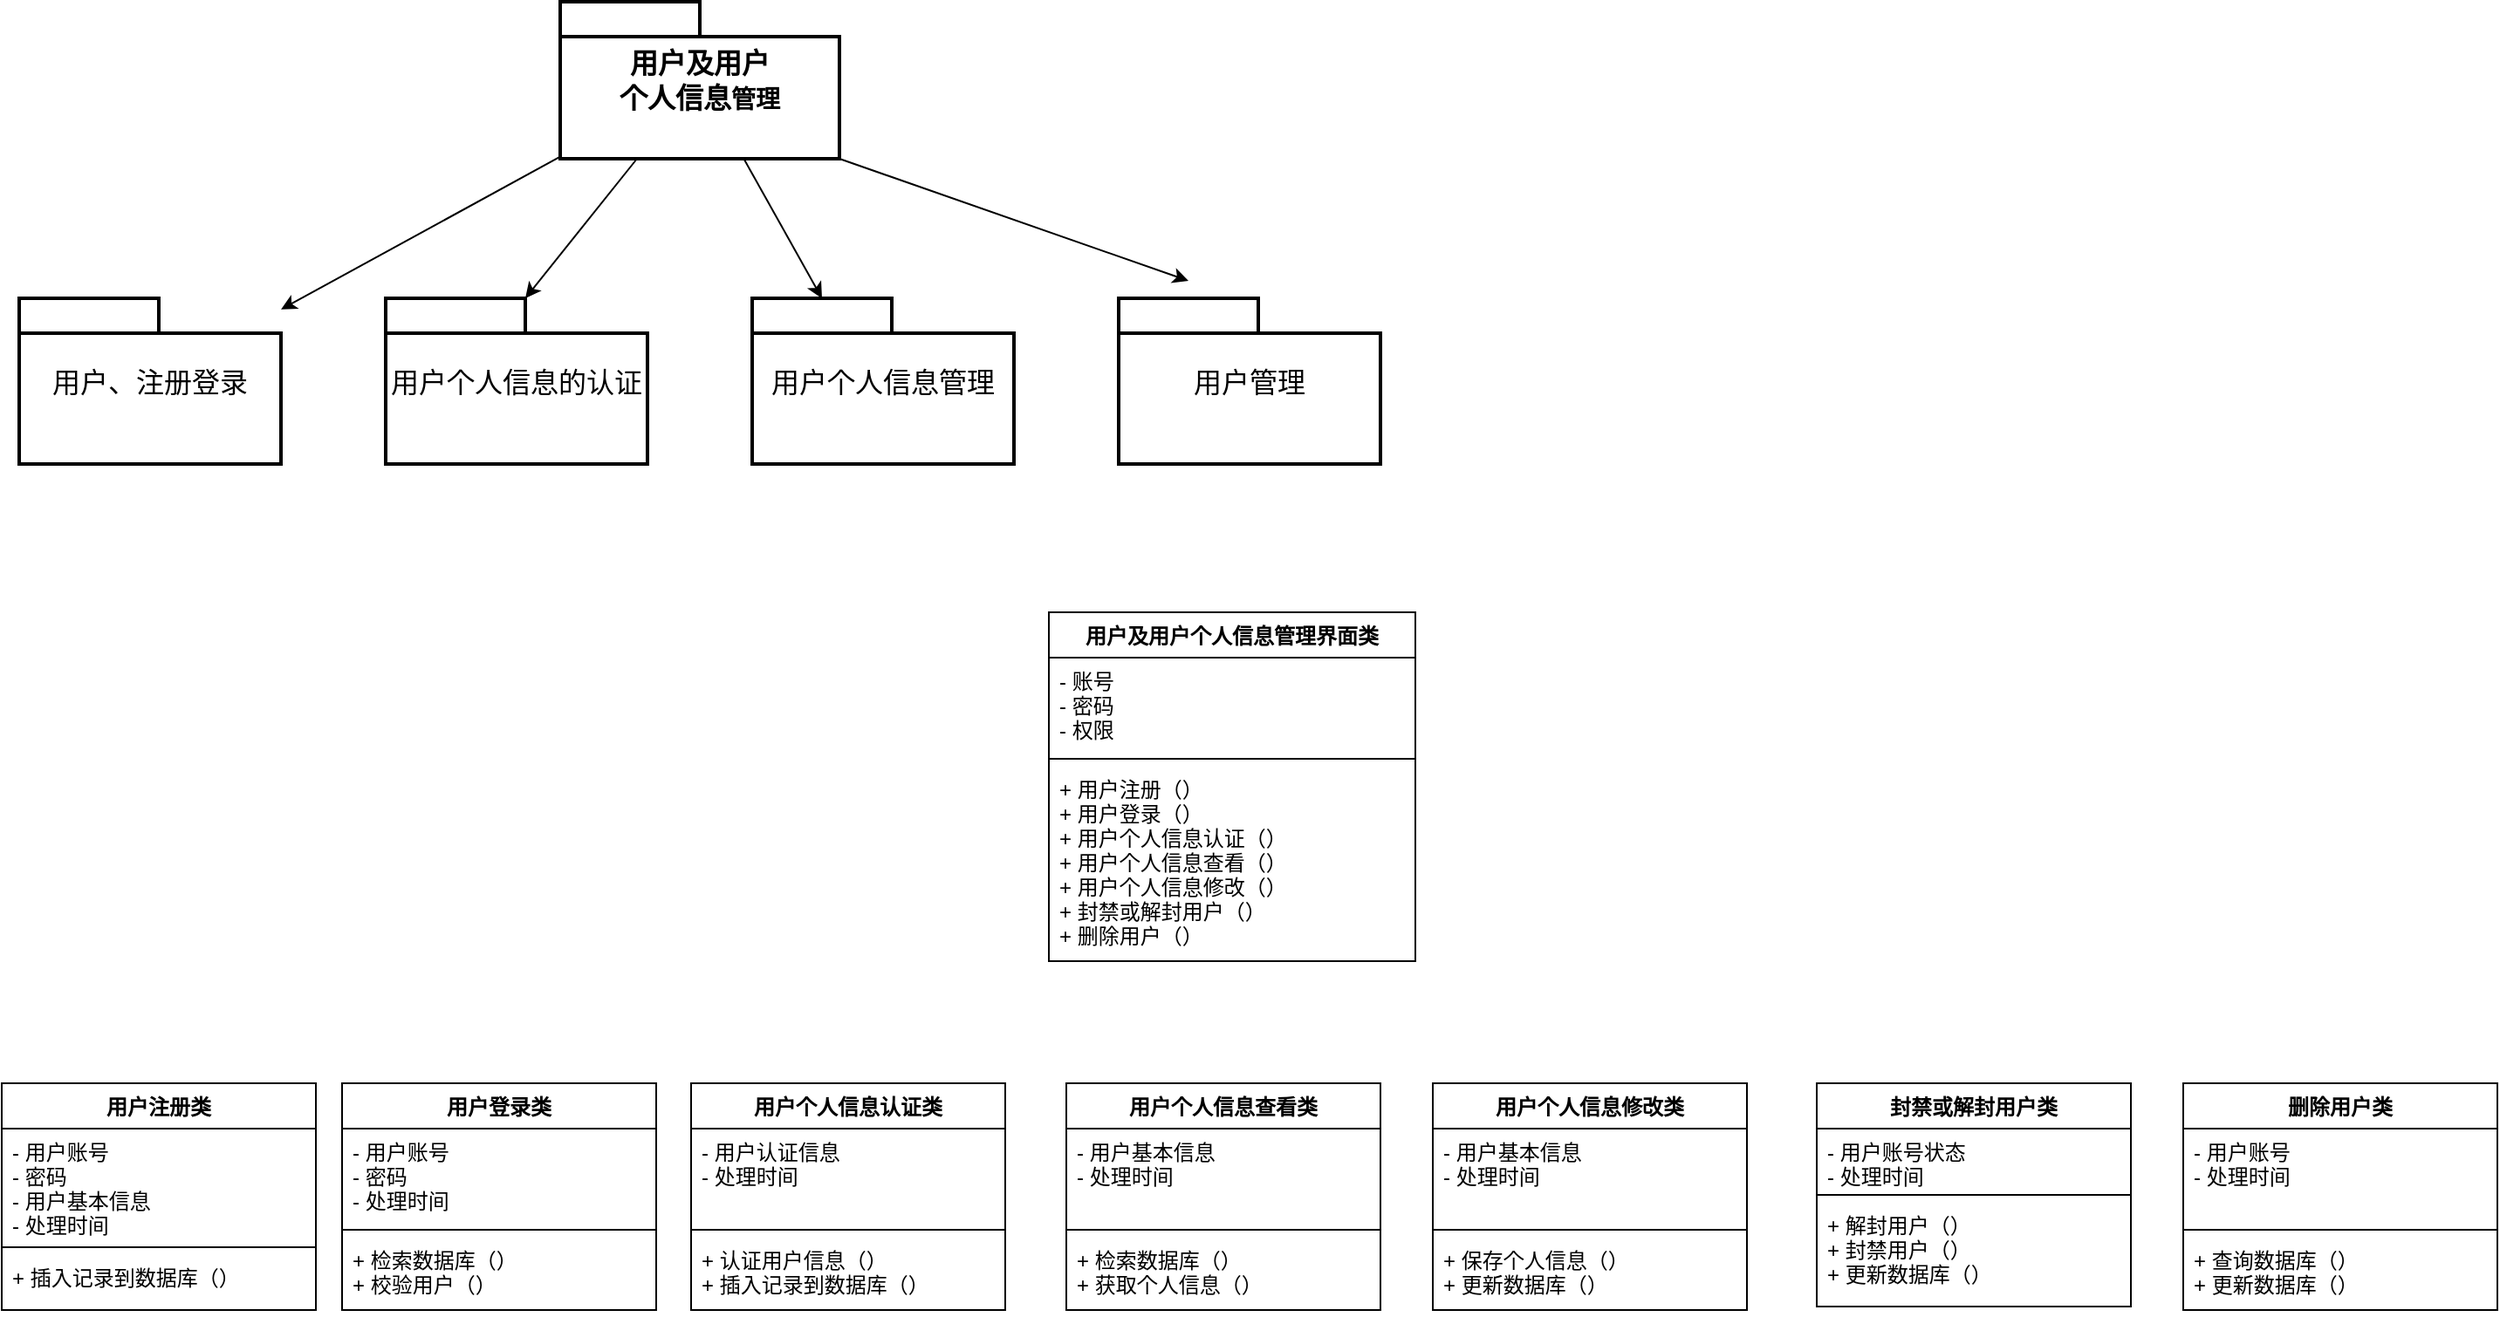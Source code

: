 <mxfile version="16.5.6" type="github">
  <diagram name="Page-1" id="929967ad-93f9-6ef4-fab6-5d389245f69c">
    <mxGraphModel dx="1647" dy="644" grid="1" gridSize="10" guides="1" tooltips="1" connect="1" arrows="1" fold="1" page="1" pageScale="1.5" pageWidth="1169" pageHeight="826" background="none" math="0" shadow="0">
      <root>
        <mxCell id="0" style=";html=1;" />
        <mxCell id="1" style=";html=1;" parent="0" />
        <mxCell id="5Co2nC2he4PfOPCk9Vea-6" value="" style="rounded=0;orthogonalLoop=1;jettySize=auto;html=1;" parent="1" source="5Co2nC2he4PfOPCk9Vea-2" target="5Co2nC2he4PfOPCk9Vea-5" edge="1">
          <mxGeometry relative="1" as="geometry" />
        </mxCell>
        <mxCell id="5Co2nC2he4PfOPCk9Vea-11" style="edgeStyle=none;rounded=0;orthogonalLoop=1;jettySize=auto;html=1;entryX=0;entryY=0;entryDx=40;entryDy=0;entryPerimeter=0;fontSize=16;" parent="1" source="5Co2nC2he4PfOPCk9Vea-2" target="5Co2nC2he4PfOPCk9Vea-9" edge="1">
          <mxGeometry relative="1" as="geometry" />
        </mxCell>
        <mxCell id="5Co2nC2he4PfOPCk9Vea-13" style="edgeStyle=none;rounded=0;orthogonalLoop=1;jettySize=auto;html=1;entryX=0;entryY=0;entryDx=80;entryDy=0;entryPerimeter=0;fontSize=16;" parent="1" source="5Co2nC2he4PfOPCk9Vea-2" target="5Co2nC2he4PfOPCk9Vea-8" edge="1">
          <mxGeometry relative="1" as="geometry" />
        </mxCell>
        <mxCell id="yVChN6YqRANQ0ooUMzuW-2" style="rounded=0;orthogonalLoop=1;jettySize=auto;html=1;exitX=0;exitY=0;exitDx=160;exitDy=90;exitPerimeter=0;" edge="1" parent="1" source="5Co2nC2he4PfOPCk9Vea-2">
          <mxGeometry relative="1" as="geometry">
            <mxPoint x="720" y="520" as="targetPoint" />
          </mxGeometry>
        </mxCell>
        <mxCell id="5Co2nC2he4PfOPCk9Vea-2" value="&lt;span style=&quot;font-weight: 700 ; font-size: 12pt&quot;&gt;用户&lt;/span&gt;&lt;span style=&quot;font-weight: 700 ; font-size: 12pt&quot;&gt;及用&lt;/span&gt;&lt;span style=&quot;font-weight: 700 ; font-size: 12pt&quot;&gt;户&lt;br&gt;个人&lt;/span&gt;&lt;span style=&quot;font-weight: 700 ; font-size: 12pt&quot;&gt;信息&lt;/span&gt;&lt;span style=&quot;font-weight: 700 ; font-size: 10.5pt&quot;&gt;管理&lt;/span&gt;" style="shape=folder;tabWidth=80;tabHeight=20;tabPosition=left;strokeWidth=2;html=1;whiteSpace=wrap;align=center;" parent="1" vertex="1">
          <mxGeometry x="360" y="360" width="160" height="90" as="geometry" />
        </mxCell>
        <mxCell id="5Co2nC2he4PfOPCk9Vea-5" value="&lt;p class=&quot;MsoNormal&quot;&gt;&lt;span style=&quot;font-size: 12.0pt&quot;&gt;用户、&lt;/span&gt;&lt;span style=&quot;font-size: 12.0pt&quot;&gt;注册登录&lt;/span&gt;&lt;/p&gt;" style="shape=folder;tabWidth=80;tabHeight=20;tabPosition=left;strokeWidth=2;html=1;whiteSpace=wrap;align=center;fontSize=16;" parent="1" vertex="1">
          <mxGeometry x="50" y="530" width="150" height="95" as="geometry" />
        </mxCell>
        <mxCell id="5Co2nC2he4PfOPCk9Vea-8" value="&lt;p class=&quot;MsoNormal&quot; style=&quot;font-size: 16px&quot;&gt;&lt;span style=&quot;font-size: 12pt&quot;&gt;用户&lt;/span&gt;&lt;span style=&quot;font-size: 12pt&quot;&gt;个人信息的认证&lt;/span&gt;&lt;br&gt;&lt;/p&gt;" style="shape=folder;tabWidth=80;tabHeight=20;tabPosition=left;strokeWidth=2;html=1;whiteSpace=wrap;align=center;fontSize=16;" parent="1" vertex="1">
          <mxGeometry x="260" y="530" width="150" height="95" as="geometry" />
        </mxCell>
        <mxCell id="5Co2nC2he4PfOPCk9Vea-9" value="&lt;p class=&quot;MsoNormal&quot; style=&quot;font-size: 16px&quot;&gt;&lt;span style=&quot;font-size: 12pt&quot;&gt;用户个人信息&lt;/span&gt;&lt;span style=&quot;font-size: 12pt&quot;&gt;管理&lt;/span&gt;&lt;br&gt;&lt;/p&gt;" style="shape=folder;tabWidth=80;tabHeight=20;tabPosition=left;strokeWidth=2;html=1;whiteSpace=wrap;align=center;fontSize=16;" parent="1" vertex="1">
          <mxGeometry x="470" y="530" width="150" height="95" as="geometry" />
        </mxCell>
        <mxCell id="yVChN6YqRANQ0ooUMzuW-1" value="&lt;p class=&quot;MsoNormal&quot; style=&quot;font-size: 16px&quot;&gt;&lt;span style=&quot;font-size: 12pt&quot;&gt;用户&lt;/span&gt;&lt;span style=&quot;font-size: 12pt&quot;&gt;管理&lt;/span&gt;&lt;br&gt;&lt;/p&gt;" style="shape=folder;tabWidth=80;tabHeight=20;tabPosition=left;strokeWidth=2;html=1;whiteSpace=wrap;align=center;fontSize=16;" vertex="1" parent="1">
          <mxGeometry x="680" y="530" width="150" height="95" as="geometry" />
        </mxCell>
        <mxCell id="yVChN6YqRANQ0ooUMzuW-5" value="用户及用户个人信息管理界面类" style="swimlane;fontStyle=1;align=center;verticalAlign=top;childLayout=stackLayout;horizontal=1;startSize=26;horizontalStack=0;resizeParent=1;resizeParentMax=0;resizeLast=0;collapsible=1;marginBottom=0;" vertex="1" parent="1">
          <mxGeometry x="640" y="710" width="210" height="200" as="geometry" />
        </mxCell>
        <mxCell id="yVChN6YqRANQ0ooUMzuW-6" value="- 账号&#xa;- 密码&#xa;- 权限" style="text;strokeColor=none;fillColor=none;align=left;verticalAlign=top;spacingLeft=4;spacingRight=4;overflow=hidden;rotatable=0;points=[[0,0.5],[1,0.5]];portConstraint=eastwest;" vertex="1" parent="yVChN6YqRANQ0ooUMzuW-5">
          <mxGeometry y="26" width="210" height="54" as="geometry" />
        </mxCell>
        <mxCell id="yVChN6YqRANQ0ooUMzuW-7" value="" style="line;strokeWidth=1;fillColor=none;align=left;verticalAlign=middle;spacingTop=-1;spacingLeft=3;spacingRight=3;rotatable=0;labelPosition=right;points=[];portConstraint=eastwest;" vertex="1" parent="yVChN6YqRANQ0ooUMzuW-5">
          <mxGeometry y="80" width="210" height="8" as="geometry" />
        </mxCell>
        <mxCell id="yVChN6YqRANQ0ooUMzuW-8" value="+ 用户注册（）&#xa;+ 用户登录（）&#xa;+ 用户个人信息认证（）&#xa;+ 用户个人信息查看（）&#xa;+ 用户个人信息修改（）&#xa;+ 封禁或解封用户（）&#xa;+ 删除用户（）&#xa;&#xa;&#xa;&#xa;" style="text;strokeColor=none;fillColor=none;align=left;verticalAlign=top;spacingLeft=4;spacingRight=4;overflow=hidden;rotatable=0;points=[[0,0.5],[1,0.5]];portConstraint=eastwest;" vertex="1" parent="yVChN6YqRANQ0ooUMzuW-5">
          <mxGeometry y="88" width="210" height="112" as="geometry" />
        </mxCell>
        <mxCell id="yVChN6YqRANQ0ooUMzuW-9" value="用户注册类" style="swimlane;fontStyle=1;align=center;verticalAlign=top;childLayout=stackLayout;horizontal=1;startSize=26;horizontalStack=0;resizeParent=1;resizeParentMax=0;resizeLast=0;collapsible=1;marginBottom=0;" vertex="1" parent="1">
          <mxGeometry x="40" y="980" width="180" height="130" as="geometry" />
        </mxCell>
        <mxCell id="yVChN6YqRANQ0ooUMzuW-10" value="- 用户账号&#xa;- 密码&#xa;- 用户基本信息&#xa;- 处理时间" style="text;strokeColor=none;fillColor=none;align=left;verticalAlign=top;spacingLeft=4;spacingRight=4;overflow=hidden;rotatable=0;points=[[0,0.5],[1,0.5]];portConstraint=eastwest;" vertex="1" parent="yVChN6YqRANQ0ooUMzuW-9">
          <mxGeometry y="26" width="180" height="64" as="geometry" />
        </mxCell>
        <mxCell id="yVChN6YqRANQ0ooUMzuW-11" value="" style="line;strokeWidth=1;fillColor=none;align=left;verticalAlign=middle;spacingTop=-1;spacingLeft=3;spacingRight=3;rotatable=0;labelPosition=right;points=[];portConstraint=eastwest;" vertex="1" parent="yVChN6YqRANQ0ooUMzuW-9">
          <mxGeometry y="90" width="180" height="8" as="geometry" />
        </mxCell>
        <mxCell id="yVChN6YqRANQ0ooUMzuW-12" value="+ 插入记录到数据库（）&#xa;&#xa;&#xa;" style="text;strokeColor=none;fillColor=none;align=left;verticalAlign=top;spacingLeft=4;spacingRight=4;overflow=hidden;rotatable=0;points=[[0,0.5],[1,0.5]];portConstraint=eastwest;" vertex="1" parent="yVChN6YqRANQ0ooUMzuW-9">
          <mxGeometry y="98" width="180" height="32" as="geometry" />
        </mxCell>
        <mxCell id="yVChN6YqRANQ0ooUMzuW-13" value="用户登录类" style="swimlane;fontStyle=1;align=center;verticalAlign=top;childLayout=stackLayout;horizontal=1;startSize=26;horizontalStack=0;resizeParent=1;resizeParentMax=0;resizeLast=0;collapsible=1;marginBottom=0;" vertex="1" parent="1">
          <mxGeometry x="235" y="980" width="180" height="130" as="geometry" />
        </mxCell>
        <mxCell id="yVChN6YqRANQ0ooUMzuW-14" value="- 用户账号&#xa;- 密码&#xa;- 处理时间" style="text;strokeColor=none;fillColor=none;align=left;verticalAlign=top;spacingLeft=4;spacingRight=4;overflow=hidden;rotatable=0;points=[[0,0.5],[1,0.5]];portConstraint=eastwest;" vertex="1" parent="yVChN6YqRANQ0ooUMzuW-13">
          <mxGeometry y="26" width="180" height="54" as="geometry" />
        </mxCell>
        <mxCell id="yVChN6YqRANQ0ooUMzuW-15" value="" style="line;strokeWidth=1;fillColor=none;align=left;verticalAlign=middle;spacingTop=-1;spacingLeft=3;spacingRight=3;rotatable=0;labelPosition=right;points=[];portConstraint=eastwest;" vertex="1" parent="yVChN6YqRANQ0ooUMzuW-13">
          <mxGeometry y="80" width="180" height="8" as="geometry" />
        </mxCell>
        <mxCell id="yVChN6YqRANQ0ooUMzuW-16" value="+ 检索数据库（）&#xa;+ 校验用户（）" style="text;strokeColor=none;fillColor=none;align=left;verticalAlign=top;spacingLeft=4;spacingRight=4;overflow=hidden;rotatable=0;points=[[0,0.5],[1,0.5]];portConstraint=eastwest;" vertex="1" parent="yVChN6YqRANQ0ooUMzuW-13">
          <mxGeometry y="88" width="180" height="42" as="geometry" />
        </mxCell>
        <mxCell id="yVChN6YqRANQ0ooUMzuW-17" value="用户个人信息认证类" style="swimlane;fontStyle=1;align=center;verticalAlign=top;childLayout=stackLayout;horizontal=1;startSize=26;horizontalStack=0;resizeParent=1;resizeParentMax=0;resizeLast=0;collapsible=1;marginBottom=0;" vertex="1" parent="1">
          <mxGeometry x="435" y="980" width="180" height="130" as="geometry" />
        </mxCell>
        <mxCell id="yVChN6YqRANQ0ooUMzuW-18" value="- 用户认证信息&#xa;- 处理时间" style="text;strokeColor=none;fillColor=none;align=left;verticalAlign=top;spacingLeft=4;spacingRight=4;overflow=hidden;rotatable=0;points=[[0,0.5],[1,0.5]];portConstraint=eastwest;" vertex="1" parent="yVChN6YqRANQ0ooUMzuW-17">
          <mxGeometry y="26" width="180" height="54" as="geometry" />
        </mxCell>
        <mxCell id="yVChN6YqRANQ0ooUMzuW-19" value="" style="line;strokeWidth=1;fillColor=none;align=left;verticalAlign=middle;spacingTop=-1;spacingLeft=3;spacingRight=3;rotatable=0;labelPosition=right;points=[];portConstraint=eastwest;" vertex="1" parent="yVChN6YqRANQ0ooUMzuW-17">
          <mxGeometry y="80" width="180" height="8" as="geometry" />
        </mxCell>
        <mxCell id="yVChN6YqRANQ0ooUMzuW-20" value="+ 认证用户信息（）&#xa;+ 插入记录到数据库（）" style="text;strokeColor=none;fillColor=none;align=left;verticalAlign=top;spacingLeft=4;spacingRight=4;overflow=hidden;rotatable=0;points=[[0,0.5],[1,0.5]];portConstraint=eastwest;" vertex="1" parent="yVChN6YqRANQ0ooUMzuW-17">
          <mxGeometry y="88" width="180" height="42" as="geometry" />
        </mxCell>
        <mxCell id="yVChN6YqRANQ0ooUMzuW-21" value="用户个人信息查看类" style="swimlane;fontStyle=1;align=center;verticalAlign=top;childLayout=stackLayout;horizontal=1;startSize=26;horizontalStack=0;resizeParent=1;resizeParentMax=0;resizeLast=0;collapsible=1;marginBottom=0;" vertex="1" parent="1">
          <mxGeometry x="650" y="980" width="180" height="130" as="geometry" />
        </mxCell>
        <mxCell id="yVChN6YqRANQ0ooUMzuW-22" value="- 用户基本信息&#xa;- 处理时间" style="text;strokeColor=none;fillColor=none;align=left;verticalAlign=top;spacingLeft=4;spacingRight=4;overflow=hidden;rotatable=0;points=[[0,0.5],[1,0.5]];portConstraint=eastwest;" vertex="1" parent="yVChN6YqRANQ0ooUMzuW-21">
          <mxGeometry y="26" width="180" height="54" as="geometry" />
        </mxCell>
        <mxCell id="yVChN6YqRANQ0ooUMzuW-23" value="" style="line;strokeWidth=1;fillColor=none;align=left;verticalAlign=middle;spacingTop=-1;spacingLeft=3;spacingRight=3;rotatable=0;labelPosition=right;points=[];portConstraint=eastwest;" vertex="1" parent="yVChN6YqRANQ0ooUMzuW-21">
          <mxGeometry y="80" width="180" height="8" as="geometry" />
        </mxCell>
        <mxCell id="yVChN6YqRANQ0ooUMzuW-24" value="+ 检索数据库（）&#xa;+ 获取个人信息（）" style="text;strokeColor=none;fillColor=none;align=left;verticalAlign=top;spacingLeft=4;spacingRight=4;overflow=hidden;rotatable=0;points=[[0,0.5],[1,0.5]];portConstraint=eastwest;" vertex="1" parent="yVChN6YqRANQ0ooUMzuW-21">
          <mxGeometry y="88" width="180" height="42" as="geometry" />
        </mxCell>
        <mxCell id="yVChN6YqRANQ0ooUMzuW-25" value="用户个人信息修改类" style="swimlane;fontStyle=1;align=center;verticalAlign=top;childLayout=stackLayout;horizontal=1;startSize=26;horizontalStack=0;resizeParent=1;resizeParentMax=0;resizeLast=0;collapsible=1;marginBottom=0;" vertex="1" parent="1">
          <mxGeometry x="860" y="980" width="180" height="130" as="geometry" />
        </mxCell>
        <mxCell id="yVChN6YqRANQ0ooUMzuW-26" value="- 用户基本信息&#xa;- 处理时间" style="text;strokeColor=none;fillColor=none;align=left;verticalAlign=top;spacingLeft=4;spacingRight=4;overflow=hidden;rotatable=0;points=[[0,0.5],[1,0.5]];portConstraint=eastwest;" vertex="1" parent="yVChN6YqRANQ0ooUMzuW-25">
          <mxGeometry y="26" width="180" height="54" as="geometry" />
        </mxCell>
        <mxCell id="yVChN6YqRANQ0ooUMzuW-27" value="" style="line;strokeWidth=1;fillColor=none;align=left;verticalAlign=middle;spacingTop=-1;spacingLeft=3;spacingRight=3;rotatable=0;labelPosition=right;points=[];portConstraint=eastwest;" vertex="1" parent="yVChN6YqRANQ0ooUMzuW-25">
          <mxGeometry y="80" width="180" height="8" as="geometry" />
        </mxCell>
        <mxCell id="yVChN6YqRANQ0ooUMzuW-28" value="+ 保存个人信息（）&#xa;+ 更新数据库（）" style="text;strokeColor=none;fillColor=none;align=left;verticalAlign=top;spacingLeft=4;spacingRight=4;overflow=hidden;rotatable=0;points=[[0,0.5],[1,0.5]];portConstraint=eastwest;" vertex="1" parent="yVChN6YqRANQ0ooUMzuW-25">
          <mxGeometry y="88" width="180" height="42" as="geometry" />
        </mxCell>
        <mxCell id="yVChN6YqRANQ0ooUMzuW-29" value="封禁或解封用户类" style="swimlane;fontStyle=1;align=center;verticalAlign=top;childLayout=stackLayout;horizontal=1;startSize=26;horizontalStack=0;resizeParent=1;resizeParentMax=0;resizeLast=0;collapsible=1;marginBottom=0;" vertex="1" parent="1">
          <mxGeometry x="1080" y="980" width="180" height="128" as="geometry" />
        </mxCell>
        <mxCell id="yVChN6YqRANQ0ooUMzuW-30" value="- 用户账号状态&#xa;- 处理时间" style="text;strokeColor=none;fillColor=none;align=left;verticalAlign=top;spacingLeft=4;spacingRight=4;overflow=hidden;rotatable=0;points=[[0,0.5],[1,0.5]];portConstraint=eastwest;" vertex="1" parent="yVChN6YqRANQ0ooUMzuW-29">
          <mxGeometry y="26" width="180" height="34" as="geometry" />
        </mxCell>
        <mxCell id="yVChN6YqRANQ0ooUMzuW-31" value="" style="line;strokeWidth=1;fillColor=none;align=left;verticalAlign=middle;spacingTop=-1;spacingLeft=3;spacingRight=3;rotatable=0;labelPosition=right;points=[];portConstraint=eastwest;" vertex="1" parent="yVChN6YqRANQ0ooUMzuW-29">
          <mxGeometry y="60" width="180" height="8" as="geometry" />
        </mxCell>
        <mxCell id="yVChN6YqRANQ0ooUMzuW-32" value="+ 解封用户（）&#xa;+ 封禁用户（）&#xa;+ 更新数据库（）" style="text;strokeColor=none;fillColor=none;align=left;verticalAlign=top;spacingLeft=4;spacingRight=4;overflow=hidden;rotatable=0;points=[[0,0.5],[1,0.5]];portConstraint=eastwest;" vertex="1" parent="yVChN6YqRANQ0ooUMzuW-29">
          <mxGeometry y="68" width="180" height="60" as="geometry" />
        </mxCell>
        <mxCell id="yVChN6YqRANQ0ooUMzuW-33" value="删除用户类" style="swimlane;fontStyle=1;align=center;verticalAlign=top;childLayout=stackLayout;horizontal=1;startSize=26;horizontalStack=0;resizeParent=1;resizeParentMax=0;resizeLast=0;collapsible=1;marginBottom=0;" vertex="1" parent="1">
          <mxGeometry x="1290" y="980" width="180" height="130" as="geometry" />
        </mxCell>
        <mxCell id="yVChN6YqRANQ0ooUMzuW-34" value="- 用户账号&#xa;- 处理时间" style="text;strokeColor=none;fillColor=none;align=left;verticalAlign=top;spacingLeft=4;spacingRight=4;overflow=hidden;rotatable=0;points=[[0,0.5],[1,0.5]];portConstraint=eastwest;" vertex="1" parent="yVChN6YqRANQ0ooUMzuW-33">
          <mxGeometry y="26" width="180" height="54" as="geometry" />
        </mxCell>
        <mxCell id="yVChN6YqRANQ0ooUMzuW-35" value="" style="line;strokeWidth=1;fillColor=none;align=left;verticalAlign=middle;spacingTop=-1;spacingLeft=3;spacingRight=3;rotatable=0;labelPosition=right;points=[];portConstraint=eastwest;" vertex="1" parent="yVChN6YqRANQ0ooUMzuW-33">
          <mxGeometry y="80" width="180" height="8" as="geometry" />
        </mxCell>
        <mxCell id="yVChN6YqRANQ0ooUMzuW-36" value="+ 查询数据库（）&#xa;+ 更新数据库（）" style="text;strokeColor=none;fillColor=none;align=left;verticalAlign=top;spacingLeft=4;spacingRight=4;overflow=hidden;rotatable=0;points=[[0,0.5],[1,0.5]];portConstraint=eastwest;" vertex="1" parent="yVChN6YqRANQ0ooUMzuW-33">
          <mxGeometry y="88" width="180" height="42" as="geometry" />
        </mxCell>
      </root>
    </mxGraphModel>
  </diagram>
</mxfile>
